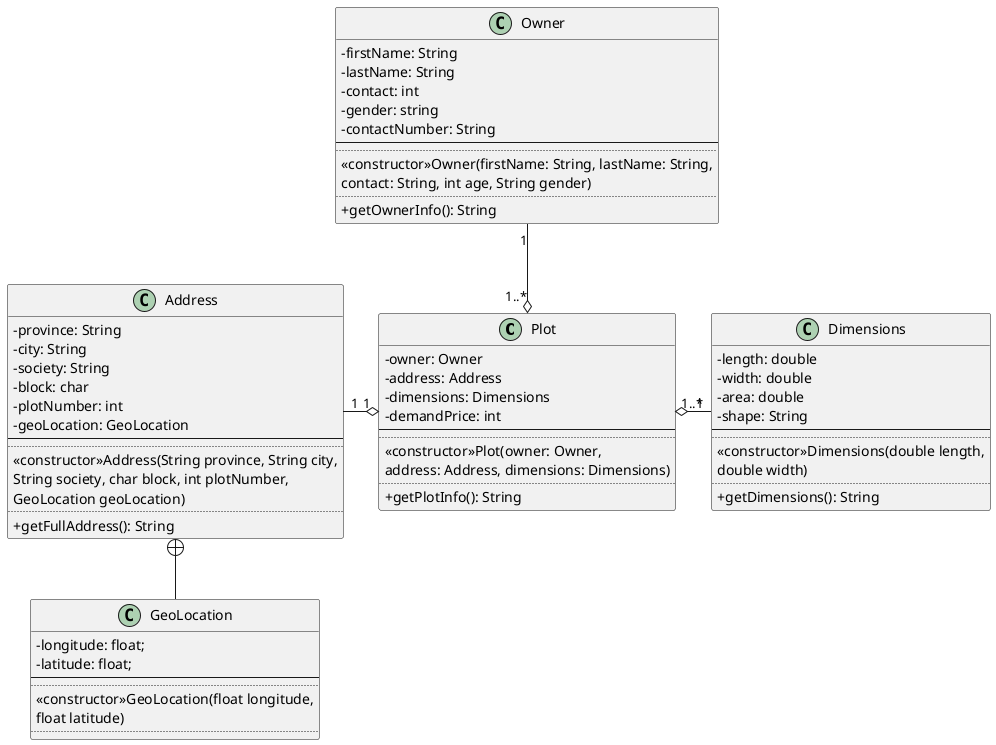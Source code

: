 @startuml

skinparam classAttributeIconSize 0

class Plot{
    -owner: Owner
    -address: Address
    -dimensions: Dimensions
    -demandPrice: int
    --
    ..
    <<constructor>>Plot(owner: Owner,
    address: Address, dimensions: Dimensions)
    ..
    +getPlotInfo(): String
}

class Owner{
    -firstName: String
    -lastName: String
    -contact: int
    -gender: string
    -contactNumber: String
    --
    ..
    <<constructor>>Owner(firstName: String, lastName: String,
     contact: String, int age, String gender)
    ..
    +getOwnerInfo(): String
}

class Address{
    -province: String
    -city: String
    -society: String
    -block: char
    -plotNumber: int
    -geoLocation: GeoLocation
    --
    ..
    <<constructor>>Address(String province, String city,
    String society, char block, int plotNumber,
    GeoLocation geoLocation)
    ..
    +getFullAddress(): String
}

class GeoLocation{
    -longitude: float;
    -latitude: float;
    --
    ..
    <<constructor>>GeoLocation(float longitude,
     float latitude)
    ..
}

class Dimensions{
    -length: double
    -width: double
    -area: double
    -shape: String
    --
    ..
    <<constructor>>Dimensions(double length,
     double width)
    ..
    +getDimensions(): String
}

Plot "1..*" o-up- "1" Owner
Plot "1..*" o-right- "1" Dimensions
Address +-- GeoLocation
Plot "1" o-left- "1" Address

@enduml